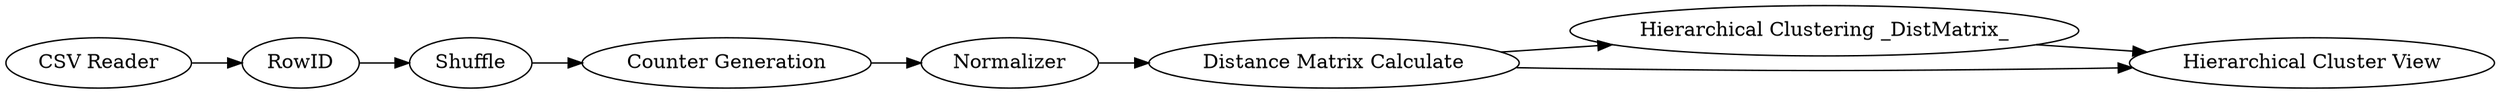 digraph {
	"-7406813831443295735_7" [label="Hierarchical Clustering _DistMatrix_"]
	"-7406813831443295735_3" [label="Counter Generation"]
	"-7406813831443295735_6" [label="Hierarchical Cluster View"]
	"-7406813831443295735_2" [label=Normalizer]
	"-7406813831443295735_8" [label=RowID]
	"-7406813831443295735_1" [label="CSV Reader"]
	"-7406813831443295735_4" [label=Shuffle]
	"-7406813831443295735_5" [label="Distance Matrix Calculate"]
	"-7406813831443295735_3" -> "-7406813831443295735_2"
	"-7406813831443295735_2" -> "-7406813831443295735_5"
	"-7406813831443295735_5" -> "-7406813831443295735_6"
	"-7406813831443295735_5" -> "-7406813831443295735_7"
	"-7406813831443295735_1" -> "-7406813831443295735_8"
	"-7406813831443295735_7" -> "-7406813831443295735_6"
	"-7406813831443295735_4" -> "-7406813831443295735_3"
	"-7406813831443295735_8" -> "-7406813831443295735_4"
	rankdir=LR
}

